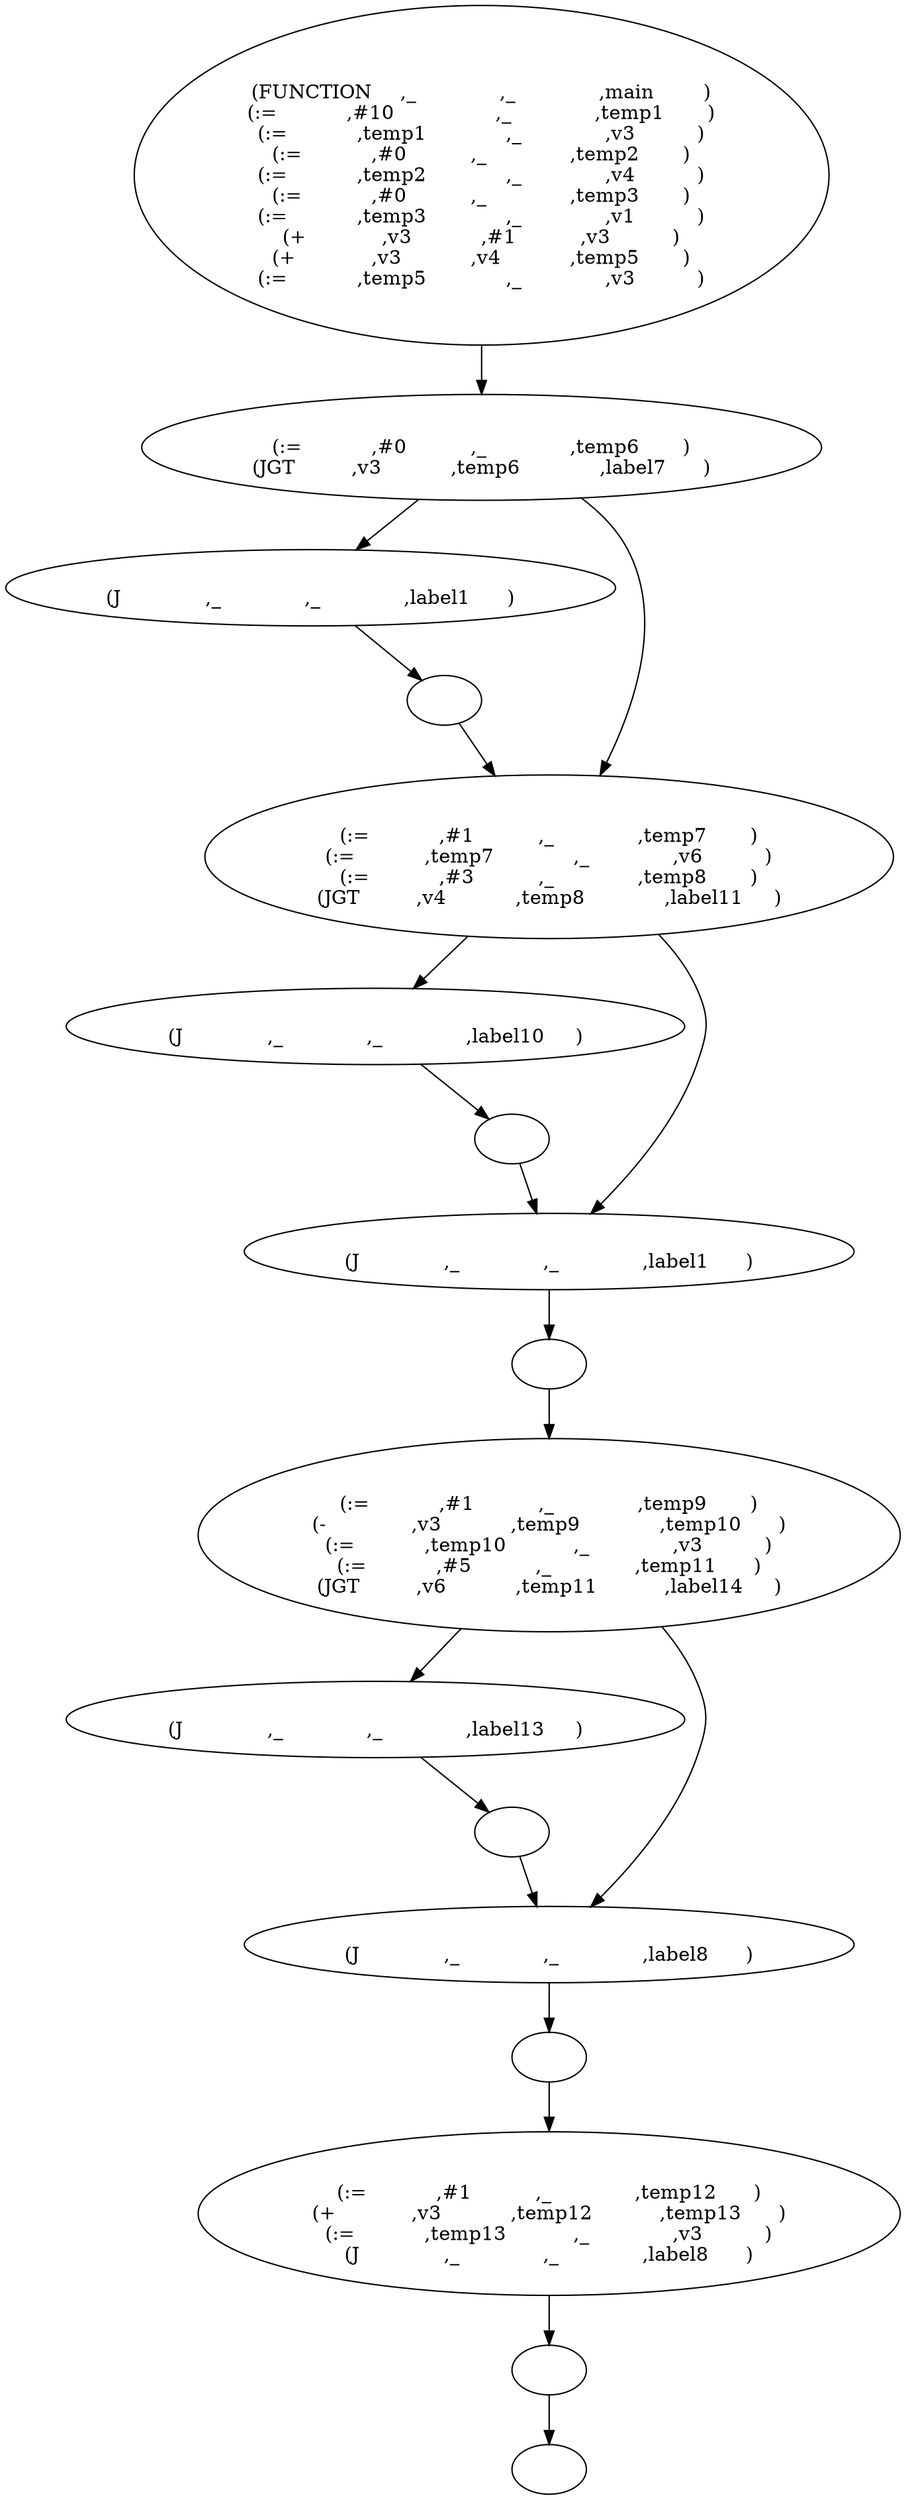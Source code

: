 digraph G {
start[label="
(FUNCTION	,_		,_		,main        )
(:=		,#10		,_		,temp1       )
(:=		,temp1		,_		,v3          )
(:=		,#0		,_		,temp2       )
(:=		,temp2		,_		,v4          )
(:=		,#0		,_		,temp3       )
(:=		,temp3		,_		,v1          )
(+		,v3		,#1		,v3          )
(+		,v3		,v4		,temp5       )
(:=		,temp5		,_		,v3          )
"]
start->label8
label8[label="
(:=		,#0		,_		,temp6       )
(JGT		,v3		,temp6		,label7      )
"]
label8->node95
label8->label7
node95[label="
(J		,_		,_		,label1      )
"]
node95->node96
node96[label="
"]
node96->label7
label7[label="
(:=		,#1		,_		,temp7       )
(:=		,temp7		,_		,v6          )
(:=		,#3		,_		,temp8       )
(JGT		,v4		,temp8		,label11     )
"]
label7->node97
label7->label11
node97[label="
(J		,_		,_		,label10     )
"]
node97->node98
node98[label="
"]
node98->label11
label11[label="
(J		,_		,_		,label1      )
"]
label11->node99
node99[label="
"]
node99->label10
label10[label="
(:=		,#1		,_		,temp9       )
(-		,v3		,temp9		,temp10      )
(:=		,temp10		,_		,v3          )
(:=		,#5		,_		,temp11      )
(JGT		,v6		,temp11		,label14     )
"]
label10->node100
label10->label14
node100[label="
(J		,_		,_		,label13     )
"]
node100->node101
node101[label="
"]
node101->label14
label14[label="
(J		,_		,_		,label8      )
"]
label14->node102
node102[label="
"]
node102->label13
label13[label="
(:=		,#1		,_		,temp12      )
(+		,v3		,temp12		,temp13      )
(:=		,temp13		,_		,v3          )
(J		,_		,_		,label8      )
"]
label13->node103
node103[label="
"]
node103->label1
label1[label="
"]
}
